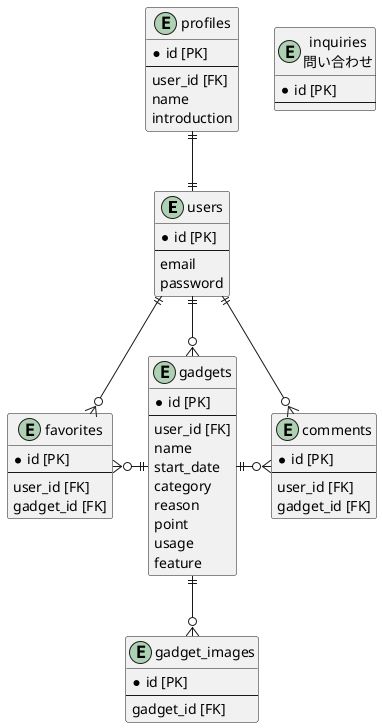 @startuml OshiGadge

entity users {
  *id [PK]
  --
  email
  password
}

entity profiles {
  *id [PK]
  --
  user_id [FK]
  name
  introduction
}

entity gadgets {
  *id [PK]
  --
  user_id [FK]
  name
  start_date
  category
  reason
  point
  usage
  feature
}

entity favorites {
  *id [PK]
  --
  user_id [FK]
  gadget_id [FK]
}

entity comments {
  *id [PK]
  --
  user_id [FK]
  gadget_id [FK]
}

entity inquiries as "inquiries\n問い合わせ" {
  *id [PK]
  --
}

entity gadget_images {
  *id [PK]
  --
  gadget_id [FK]
}

users ||--o{ gadgets
users ||-u-|| profiles
users ||--o{ comments
users ||--o{ favorites
gadgets ||-r-o{ comments
gadgets ||-d-o{ gadget_images
gadgets ||-l-o{ favorites

@enduml
